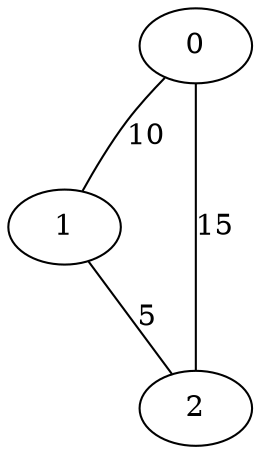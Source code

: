 graph {
    0 -- 1[label="10", weight="10"]
    0 -- 2[label="15", weight="15"]
    1 -- 2[label="5", weight="5"]
}
